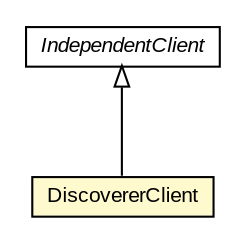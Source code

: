 #!/usr/local/bin/dot
#
# Class diagram 
# Generated by UMLGraph version 5.3 (http://www.umlgraph.org/)
#

digraph G {
	edge [fontname="arial",fontsize=10,labelfontname="arial",labelfontsize=10];
	node [fontname="arial",fontsize=10,shape=plaintext];
	nodesep=0.25;
	ranksep=0.5;
	// context.arch.comm.clients.IndependentClient
	c66839 [label=<<table title="context.arch.comm.clients.IndependentClient" border="0" cellborder="1" cellspacing="0" cellpadding="2" port="p" href="./IndependentClient.html">
		<tr><td><table border="0" cellspacing="0" cellpadding="1">
<tr><td align="center" balign="center"><font face="arial italic"> IndependentClient </font></td></tr>
		</table></td></tr>
		</table>>, fontname="arial", fontcolor="black", fontsize=10.0];
	// context.arch.comm.clients.DiscovererClient
	c66840 [label=<<table title="context.arch.comm.clients.DiscovererClient" border="0" cellborder="1" cellspacing="0" cellpadding="2" port="p" bgcolor="lemonChiffon" href="./DiscovererClient.html">
		<tr><td><table border="0" cellspacing="0" cellpadding="1">
<tr><td align="center" balign="center"> DiscovererClient </td></tr>
		</table></td></tr>
		</table>>, fontname="arial", fontcolor="black", fontsize=10.0];
	//context.arch.comm.clients.DiscovererClient extends context.arch.comm.clients.IndependentClient
	c66839:p -> c66840:p [dir=back,arrowtail=empty];
}

